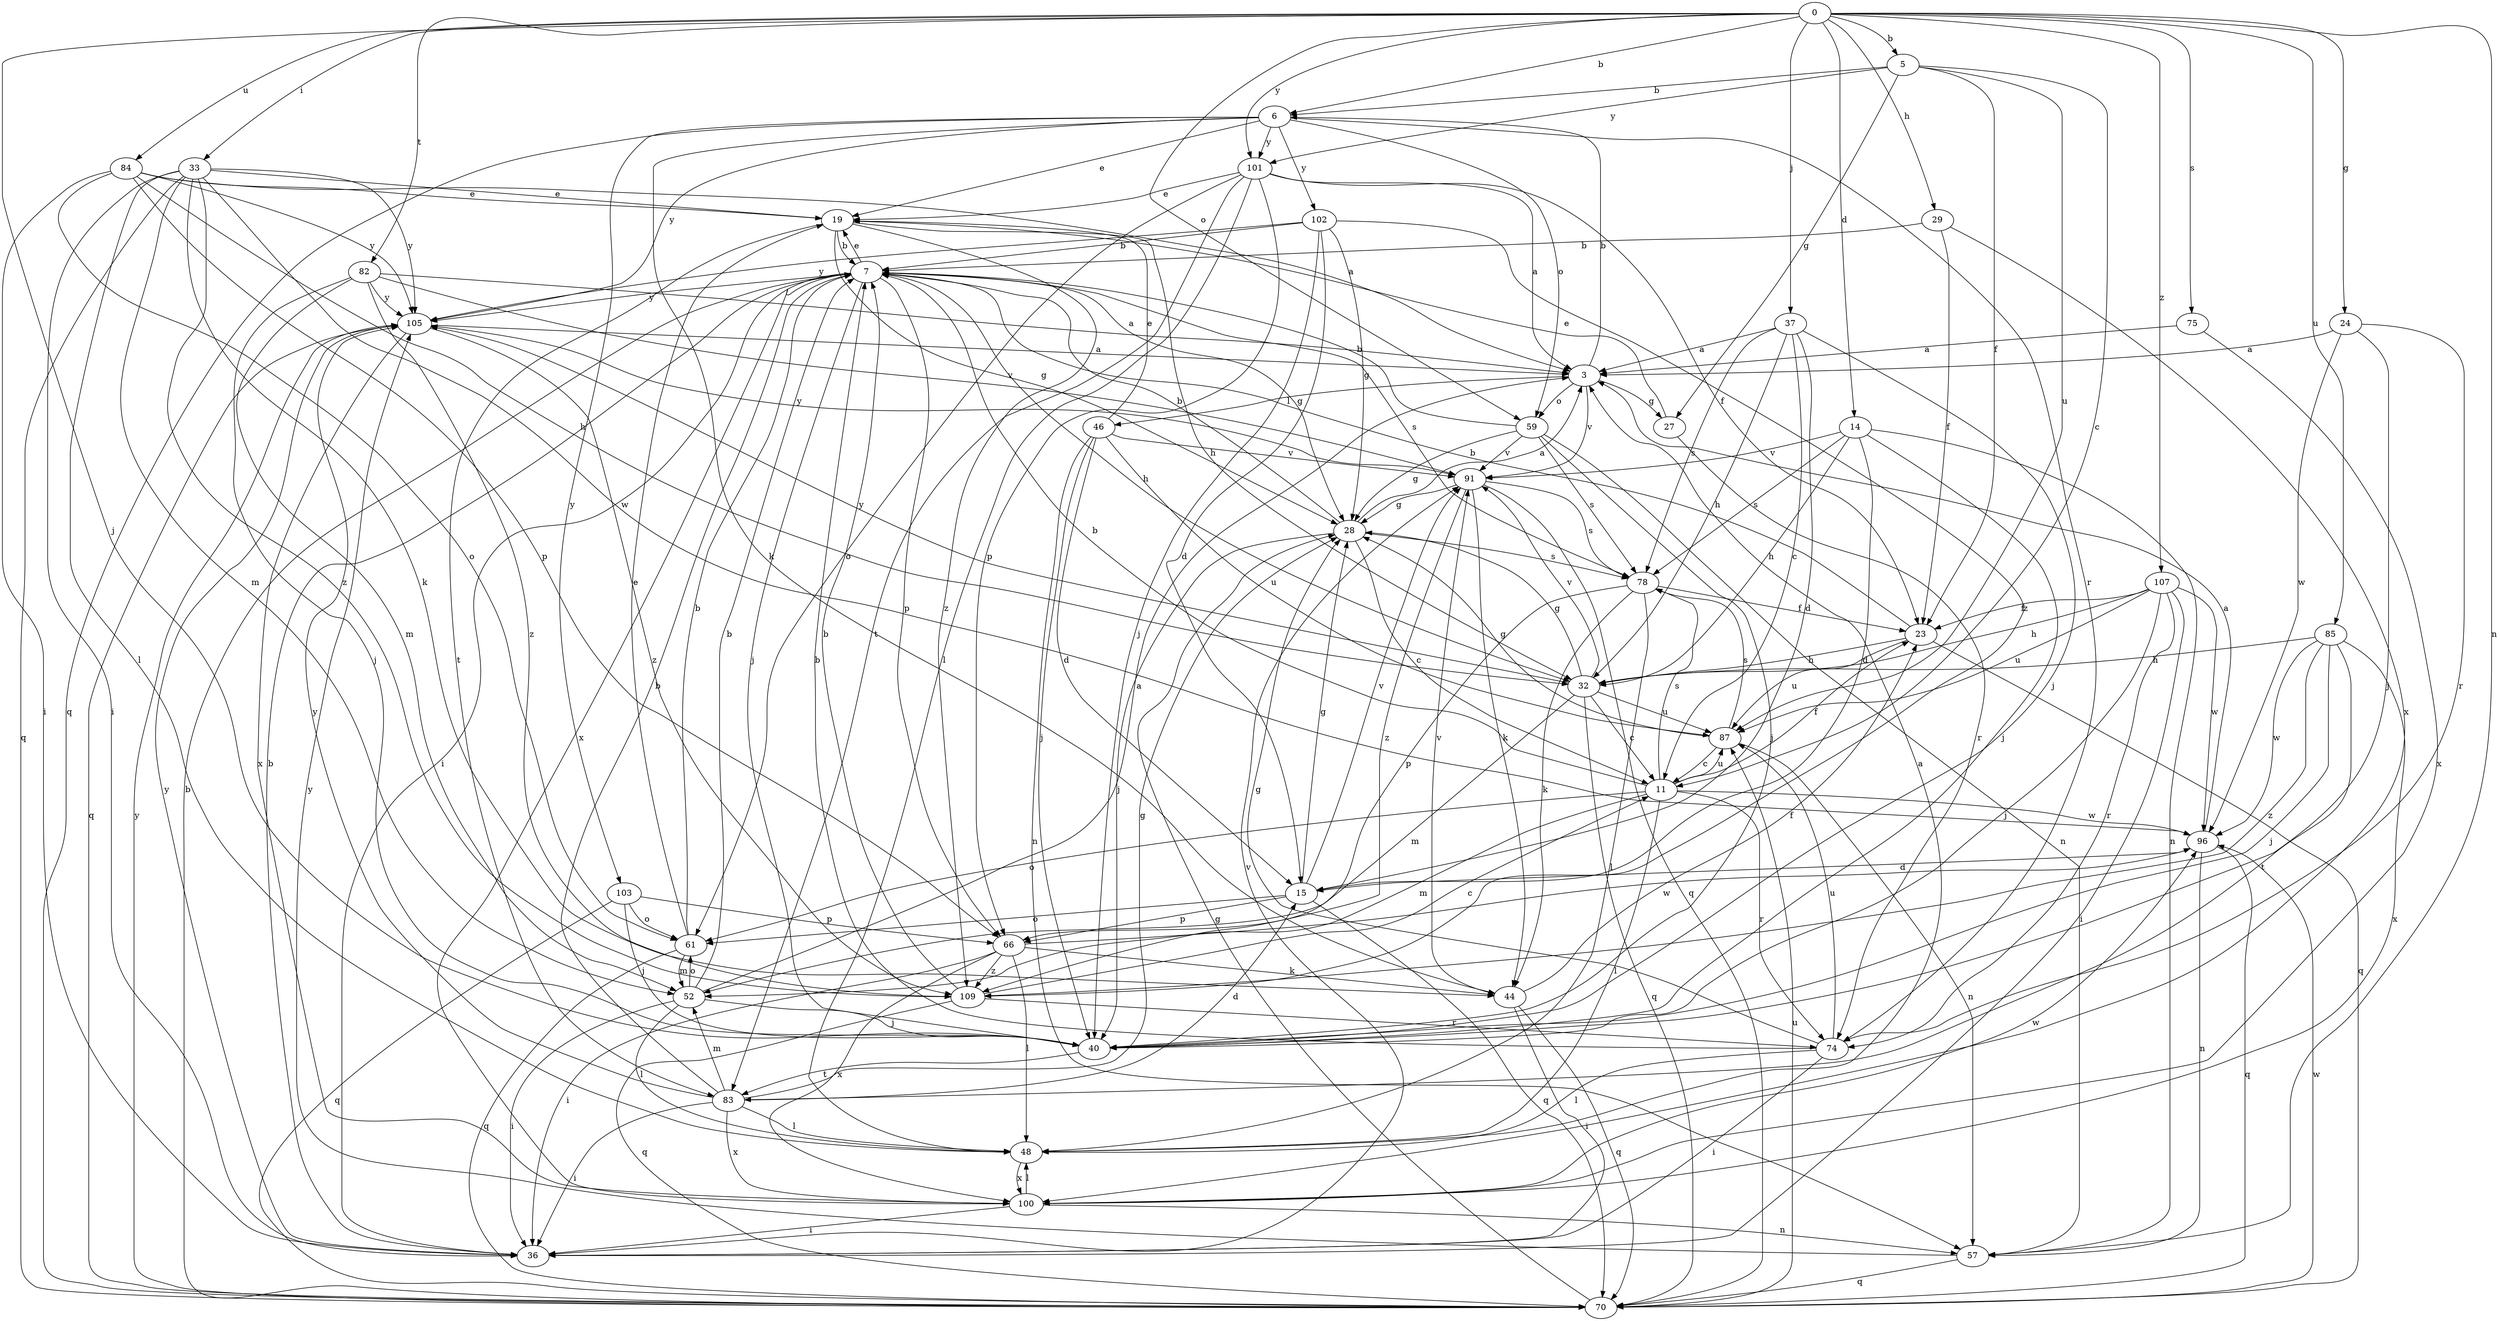 strict digraph  {
0;
3;
5;
6;
7;
11;
14;
15;
19;
23;
24;
27;
28;
29;
32;
33;
36;
37;
40;
44;
46;
48;
52;
57;
59;
61;
66;
70;
74;
75;
78;
82;
83;
84;
85;
87;
91;
96;
100;
101;
102;
103;
105;
107;
109;
0 -> 5  [label=b];
0 -> 6  [label=b];
0 -> 14  [label=d];
0 -> 24  [label=g];
0 -> 29  [label=h];
0 -> 33  [label=i];
0 -> 37  [label=j];
0 -> 40  [label=j];
0 -> 57  [label=n];
0 -> 59  [label=o];
0 -> 75  [label=s];
0 -> 82  [label=t];
0 -> 84  [label=u];
0 -> 85  [label=u];
0 -> 101  [label=y];
0 -> 107  [label=z];
3 -> 6  [label=b];
3 -> 27  [label=g];
3 -> 46  [label=l];
3 -> 59  [label=o];
3 -> 91  [label=v];
5 -> 6  [label=b];
5 -> 11  [label=c];
5 -> 23  [label=f];
5 -> 27  [label=g];
5 -> 87  [label=u];
5 -> 101  [label=y];
6 -> 19  [label=e];
6 -> 44  [label=k];
6 -> 59  [label=o];
6 -> 70  [label=q];
6 -> 74  [label=r];
6 -> 101  [label=y];
6 -> 102  [label=y];
6 -> 103  [label=y];
6 -> 105  [label=y];
7 -> 19  [label=e];
7 -> 28  [label=g];
7 -> 32  [label=h];
7 -> 36  [label=i];
7 -> 40  [label=j];
7 -> 66  [label=p];
7 -> 78  [label=s];
7 -> 100  [label=x];
7 -> 105  [label=y];
11 -> 7  [label=b];
11 -> 23  [label=f];
11 -> 48  [label=l];
11 -> 52  [label=m];
11 -> 61  [label=o];
11 -> 74  [label=r];
11 -> 78  [label=s];
11 -> 87  [label=u];
11 -> 96  [label=w];
14 -> 15  [label=d];
14 -> 32  [label=h];
14 -> 40  [label=j];
14 -> 57  [label=n];
14 -> 78  [label=s];
14 -> 91  [label=v];
15 -> 28  [label=g];
15 -> 61  [label=o];
15 -> 66  [label=p];
15 -> 70  [label=q];
15 -> 91  [label=v];
19 -> 7  [label=b];
19 -> 28  [label=g];
19 -> 32  [label=h];
19 -> 83  [label=t];
19 -> 109  [label=z];
23 -> 7  [label=b];
23 -> 32  [label=h];
23 -> 70  [label=q];
23 -> 87  [label=u];
24 -> 3  [label=a];
24 -> 40  [label=j];
24 -> 74  [label=r];
24 -> 96  [label=w];
27 -> 19  [label=e];
27 -> 74  [label=r];
28 -> 3  [label=a];
28 -> 7  [label=b];
28 -> 11  [label=c];
28 -> 40  [label=j];
28 -> 78  [label=s];
29 -> 7  [label=b];
29 -> 23  [label=f];
29 -> 100  [label=x];
32 -> 11  [label=c];
32 -> 28  [label=g];
32 -> 52  [label=m];
32 -> 70  [label=q];
32 -> 87  [label=u];
32 -> 91  [label=v];
32 -> 105  [label=y];
33 -> 19  [label=e];
33 -> 36  [label=i];
33 -> 44  [label=k];
33 -> 48  [label=l];
33 -> 52  [label=m];
33 -> 70  [label=q];
33 -> 96  [label=w];
33 -> 105  [label=y];
33 -> 109  [label=z];
36 -> 7  [label=b];
36 -> 91  [label=v];
36 -> 105  [label=y];
37 -> 3  [label=a];
37 -> 11  [label=c];
37 -> 15  [label=d];
37 -> 32  [label=h];
37 -> 40  [label=j];
37 -> 78  [label=s];
40 -> 83  [label=t];
44 -> 23  [label=f];
44 -> 36  [label=i];
44 -> 70  [label=q];
44 -> 91  [label=v];
46 -> 15  [label=d];
46 -> 19  [label=e];
46 -> 40  [label=j];
46 -> 57  [label=n];
46 -> 87  [label=u];
46 -> 91  [label=v];
48 -> 3  [label=a];
48 -> 100  [label=x];
52 -> 3  [label=a];
52 -> 7  [label=b];
52 -> 36  [label=i];
52 -> 40  [label=j];
52 -> 48  [label=l];
52 -> 61  [label=o];
57 -> 70  [label=q];
57 -> 105  [label=y];
59 -> 7  [label=b];
59 -> 28  [label=g];
59 -> 40  [label=j];
59 -> 57  [label=n];
59 -> 78  [label=s];
59 -> 91  [label=v];
61 -> 7  [label=b];
61 -> 19  [label=e];
61 -> 52  [label=m];
61 -> 70  [label=q];
66 -> 36  [label=i];
66 -> 44  [label=k];
66 -> 48  [label=l];
66 -> 96  [label=w];
66 -> 100  [label=x];
66 -> 109  [label=z];
70 -> 7  [label=b];
70 -> 28  [label=g];
70 -> 87  [label=u];
70 -> 96  [label=w];
70 -> 105  [label=y];
74 -> 7  [label=b];
74 -> 28  [label=g];
74 -> 36  [label=i];
74 -> 48  [label=l];
74 -> 87  [label=u];
75 -> 3  [label=a];
75 -> 100  [label=x];
78 -> 23  [label=f];
78 -> 44  [label=k];
78 -> 48  [label=l];
78 -> 66  [label=p];
82 -> 3  [label=a];
82 -> 40  [label=j];
82 -> 52  [label=m];
82 -> 91  [label=v];
82 -> 105  [label=y];
82 -> 109  [label=z];
83 -> 7  [label=b];
83 -> 15  [label=d];
83 -> 28  [label=g];
83 -> 36  [label=i];
83 -> 48  [label=l];
83 -> 52  [label=m];
83 -> 100  [label=x];
83 -> 105  [label=y];
84 -> 3  [label=a];
84 -> 19  [label=e];
84 -> 32  [label=h];
84 -> 36  [label=i];
84 -> 61  [label=o];
84 -> 66  [label=p];
84 -> 105  [label=y];
85 -> 32  [label=h];
85 -> 40  [label=j];
85 -> 83  [label=t];
85 -> 96  [label=w];
85 -> 100  [label=x];
85 -> 109  [label=z];
87 -> 11  [label=c];
87 -> 28  [label=g];
87 -> 57  [label=n];
87 -> 78  [label=s];
91 -> 28  [label=g];
91 -> 44  [label=k];
91 -> 70  [label=q];
91 -> 78  [label=s];
91 -> 105  [label=y];
91 -> 109  [label=z];
96 -> 3  [label=a];
96 -> 15  [label=d];
96 -> 57  [label=n];
96 -> 70  [label=q];
100 -> 36  [label=i];
100 -> 48  [label=l];
100 -> 57  [label=n];
100 -> 96  [label=w];
101 -> 3  [label=a];
101 -> 19  [label=e];
101 -> 23  [label=f];
101 -> 48  [label=l];
101 -> 61  [label=o];
101 -> 66  [label=p];
101 -> 83  [label=t];
102 -> 7  [label=b];
102 -> 15  [label=d];
102 -> 28  [label=g];
102 -> 40  [label=j];
102 -> 105  [label=y];
102 -> 109  [label=z];
103 -> 40  [label=j];
103 -> 61  [label=o];
103 -> 66  [label=p];
103 -> 70  [label=q];
105 -> 3  [label=a];
105 -> 70  [label=q];
105 -> 100  [label=x];
105 -> 109  [label=z];
107 -> 23  [label=f];
107 -> 32  [label=h];
107 -> 36  [label=i];
107 -> 40  [label=j];
107 -> 74  [label=r];
107 -> 87  [label=u];
107 -> 96  [label=w];
109 -> 7  [label=b];
109 -> 11  [label=c];
109 -> 70  [label=q];
109 -> 74  [label=r];
}
